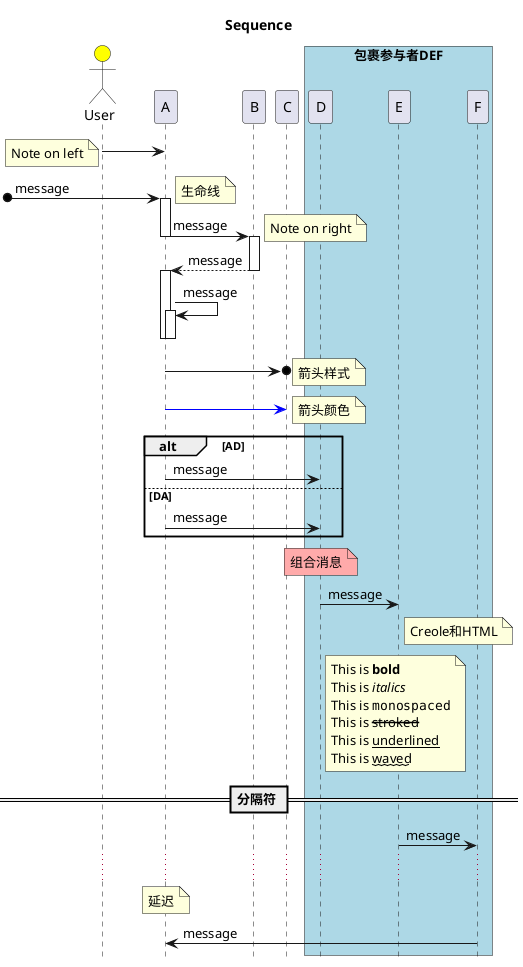 @startuml
hide footbox
title Sequence

actor User #Yellow
User->A
note left: Note on left

[o->A: message
activate A
note right: 生命线

A->B: message
deactivate A
activate B
note right: Note on right

B-->A: message
deactivate B
activate A


A->A: message
activate A
deactivate A
deactivate A

A->o C
note right: 箭头样式

A-[#blue]>C
note right: 箭头颜色

alt AD
    A->D: message
else DA
    A->D: message
end
note over D #FFAAAA: 组合消息

D->E:message
note right of E: Creole和HTML
note right of D
    This is **bold**
    This is //italics//
    This is ""monospaced""
    This is --stroked--
    This is __underlined__
    This is ~~waved~~
end note

== 分隔符 ==

E->F: message

...

note over A:延迟
F->A:message

box "包裹参与者DEF" #LightBlue
participant D
participant E
participant F
end box
@enduml